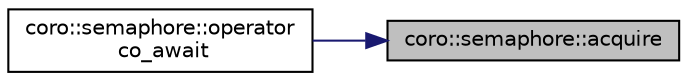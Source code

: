 digraph "coro::semaphore::acquire"
{
 // LATEX_PDF_SIZE
  edge [fontname="Helvetica",fontsize="10",labelfontname="Helvetica",labelfontsize="10"];
  node [fontname="Helvetica",fontsize="10",shape=record];
  rankdir="RL";
  Node1 [label="coro::semaphore::acquire",height=0.2,width=0.4,color="black", fillcolor="grey75", style="filled", fontcolor="black",tooltip="acquire the semaphore"];
  Node1 -> Node2 [dir="back",color="midnightblue",fontsize="10",style="solid",fontname="Helvetica"];
  Node2 [label="coro::semaphore::operator\l co_await",height=0.2,width=0.4,color="black", fillcolor="white", style="filled",URL="$classcoro_1_1semaphore_a6161d34c57f6ad901375be98ed33bf48.html#a6161d34c57f6ad901375be98ed33bf48",tooltip="Returns awaiter, so coroutine can co_await on it."];
}
